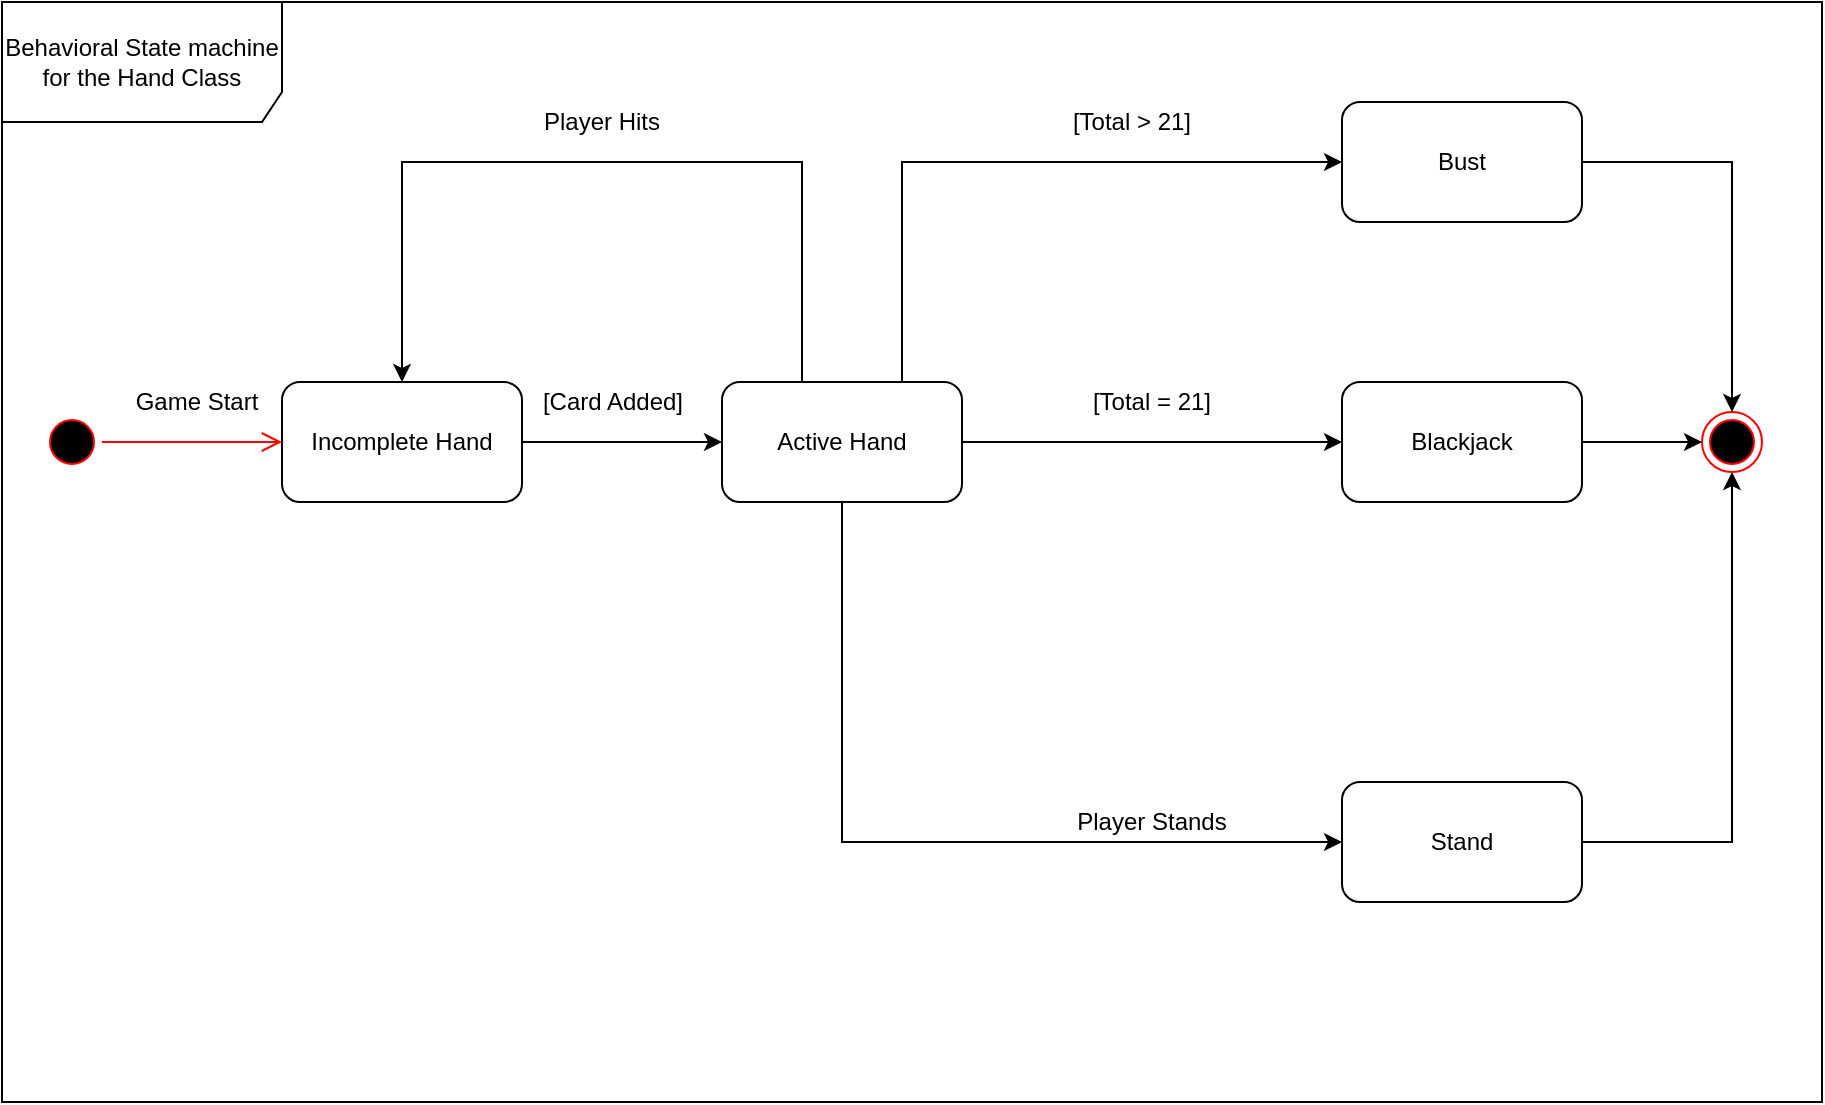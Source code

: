 <mxfile version="15.8.7" type="device"><diagram id="BofiRrhqlntJkCEtRvwA" name="Page-1"><mxGraphModel dx="1038" dy="-1551" grid="1" gridSize="10" guides="1" tooltips="1" connect="1" arrows="1" fold="1" page="1" pageScale="1" pageWidth="850" pageHeight="1100" math="0" shadow="0"><root><mxCell id="0"/><mxCell id="1" parent="0"/><mxCell id="-HWIzzjdWUQZ2PuTyUOU-1" value="Behavioral State machine for the Hand Class" style="shape=umlFrame;whiteSpace=wrap;html=1;width=140;height=60;" parent="1" vertex="1"><mxGeometry x="50" y="2220" width="910" height="550" as="geometry"/></mxCell><mxCell id="-HWIzzjdWUQZ2PuTyUOU-23" style="edgeStyle=orthogonalEdgeStyle;rounded=0;orthogonalLoop=1;jettySize=auto;html=1;entryX=0;entryY=0.5;entryDx=0;entryDy=0;endArrow=classic;endFill=1;" parent="1" source="-HWIzzjdWUQZ2PuTyUOU-3" target="-HWIzzjdWUQZ2PuTyUOU-6" edge="1"><mxGeometry relative="1" as="geometry"/></mxCell><mxCell id="-HWIzzjdWUQZ2PuTyUOU-3" value="Incomplete Hand" style="rounded=1;whiteSpace=wrap;html=1;" parent="1" vertex="1"><mxGeometry x="190" y="2410" width="120" height="60" as="geometry"/></mxCell><mxCell id="-HWIzzjdWUQZ2PuTyUOU-22" style="edgeStyle=orthogonalEdgeStyle;rounded=0;orthogonalLoop=1;jettySize=auto;html=1;entryX=0;entryY=0.5;entryDx=0;entryDy=0;endArrow=classic;endFill=1;" parent="1" source="-HWIzzjdWUQZ2PuTyUOU-6" target="-HWIzzjdWUQZ2PuTyUOU-18" edge="1"><mxGeometry relative="1" as="geometry"/></mxCell><mxCell id="-HWIzzjdWUQZ2PuTyUOU-25" style="edgeStyle=orthogonalEdgeStyle;rounded=0;orthogonalLoop=1;jettySize=auto;html=1;entryX=0;entryY=0.5;entryDx=0;entryDy=0;endArrow=classic;endFill=1;" parent="1" source="-HWIzzjdWUQZ2PuTyUOU-6" target="-HWIzzjdWUQZ2PuTyUOU-8" edge="1"><mxGeometry relative="1" as="geometry"><Array as="points"><mxPoint x="470" y="2640"/></Array></mxGeometry></mxCell><mxCell id="-HWIzzjdWUQZ2PuTyUOU-26" style="edgeStyle=orthogonalEdgeStyle;rounded=0;orthogonalLoop=1;jettySize=auto;html=1;entryX=0;entryY=0.5;entryDx=0;entryDy=0;endArrow=classic;endFill=1;" parent="1" source="-HWIzzjdWUQZ2PuTyUOU-6" target="-HWIzzjdWUQZ2PuTyUOU-24" edge="1"><mxGeometry relative="1" as="geometry"><Array as="points"><mxPoint x="500" y="2300"/></Array></mxGeometry></mxCell><mxCell id="-HWIzzjdWUQZ2PuTyUOU-32" style="edgeStyle=orthogonalEdgeStyle;rounded=0;orthogonalLoop=1;jettySize=auto;html=1;entryX=0.5;entryY=0;entryDx=0;entryDy=0;endArrow=classic;endFill=1;" parent="1" source="-HWIzzjdWUQZ2PuTyUOU-6" target="-HWIzzjdWUQZ2PuTyUOU-3" edge="1"><mxGeometry relative="1" as="geometry"><Array as="points"><mxPoint x="450" y="2300"/><mxPoint x="250" y="2300"/></Array></mxGeometry></mxCell><mxCell id="-HWIzzjdWUQZ2PuTyUOU-6" value="Active Hand" style="rounded=1;whiteSpace=wrap;html=1;" parent="1" vertex="1"><mxGeometry x="410" y="2410" width="120" height="60" as="geometry"/></mxCell><mxCell id="-HWIzzjdWUQZ2PuTyUOU-21" style="edgeStyle=orthogonalEdgeStyle;rounded=0;orthogonalLoop=1;jettySize=auto;html=1;entryX=0.5;entryY=1;entryDx=0;entryDy=0;endArrow=classic;endFill=1;" parent="1" source="-HWIzzjdWUQZ2PuTyUOU-8" target="-HWIzzjdWUQZ2PuTyUOU-11" edge="1"><mxGeometry relative="1" as="geometry"/></mxCell><mxCell id="-HWIzzjdWUQZ2PuTyUOU-8" value="Stand" style="rounded=1;whiteSpace=wrap;html=1;" parent="1" vertex="1"><mxGeometry x="720" y="2610" width="120" height="60" as="geometry"/></mxCell><mxCell id="-HWIzzjdWUQZ2PuTyUOU-9" value="" style="ellipse;html=1;shape=startState;fillColor=#000000;strokeColor=#ff0000;" parent="1" vertex="1"><mxGeometry x="70" y="2425" width="30" height="30" as="geometry"/></mxCell><mxCell id="-HWIzzjdWUQZ2PuTyUOU-10" value="" style="edgeStyle=orthogonalEdgeStyle;html=1;verticalAlign=bottom;endArrow=open;endSize=8;strokeColor=#ff0000;" parent="1" source="-HWIzzjdWUQZ2PuTyUOU-9" target="-HWIzzjdWUQZ2PuTyUOU-3" edge="1"><mxGeometry relative="1" as="geometry"><mxPoint x="75" y="2510" as="targetPoint"/></mxGeometry></mxCell><mxCell id="-HWIzzjdWUQZ2PuTyUOU-11" value="" style="ellipse;html=1;shape=endState;fillColor=#000000;strokeColor=#ff0000;" parent="1" vertex="1"><mxGeometry x="900" y="2425" width="30" height="30" as="geometry"/></mxCell><mxCell id="-HWIzzjdWUQZ2PuTyUOU-12" value="Game Start" style="text;html=1;strokeColor=none;fillColor=none;align=center;verticalAlign=middle;whiteSpace=wrap;rounded=0;" parent="1" vertex="1"><mxGeometry x="110" y="2410" width="75" height="20" as="geometry"/></mxCell><mxCell id="-HWIzzjdWUQZ2PuTyUOU-13" value="[Card Added]" style="text;html=1;strokeColor=none;fillColor=none;align=center;verticalAlign=middle;whiteSpace=wrap;rounded=0;" parent="1" vertex="1"><mxGeometry x="292.5" y="2410" width="125" height="20" as="geometry"/></mxCell><mxCell id="-HWIzzjdWUQZ2PuTyUOU-15" value="Player Stands" style="text;html=1;strokeColor=none;fillColor=none;align=center;verticalAlign=middle;whiteSpace=wrap;rounded=0;" parent="1" vertex="1"><mxGeometry x="550" y="2620" width="150" height="20" as="geometry"/></mxCell><mxCell id="-HWIzzjdWUQZ2PuTyUOU-19" style="edgeStyle=orthogonalEdgeStyle;rounded=0;orthogonalLoop=1;jettySize=auto;html=1;entryX=0;entryY=0.5;entryDx=0;entryDy=0;" parent="1" source="-HWIzzjdWUQZ2PuTyUOU-18" target="-HWIzzjdWUQZ2PuTyUOU-11" edge="1"><mxGeometry relative="1" as="geometry"/></mxCell><mxCell id="-HWIzzjdWUQZ2PuTyUOU-18" value="Blackjack" style="rounded=1;whiteSpace=wrap;html=1;" parent="1" vertex="1"><mxGeometry x="720" y="2410" width="120" height="60" as="geometry"/></mxCell><mxCell id="-HWIzzjdWUQZ2PuTyUOU-29" style="edgeStyle=orthogonalEdgeStyle;rounded=0;orthogonalLoop=1;jettySize=auto;html=1;entryX=0.5;entryY=0;entryDx=0;entryDy=0;endArrow=classic;endFill=1;" parent="1" source="-HWIzzjdWUQZ2PuTyUOU-24" target="-HWIzzjdWUQZ2PuTyUOU-11" edge="1"><mxGeometry relative="1" as="geometry"/></mxCell><mxCell id="-HWIzzjdWUQZ2PuTyUOU-24" value="Bust" style="rounded=1;whiteSpace=wrap;html=1;" parent="1" vertex="1"><mxGeometry x="720" y="2270" width="120" height="60" as="geometry"/></mxCell><mxCell id="-HWIzzjdWUQZ2PuTyUOU-30" value="[Total &amp;gt; 21]" style="text;html=1;strokeColor=none;fillColor=none;align=center;verticalAlign=middle;whiteSpace=wrap;rounded=0;" parent="1" vertex="1"><mxGeometry x="540" y="2270" width="150" height="20" as="geometry"/></mxCell><mxCell id="-HWIzzjdWUQZ2PuTyUOU-31" value="[Total = 21]" style="text;html=1;strokeColor=none;fillColor=none;align=center;verticalAlign=middle;whiteSpace=wrap;rounded=0;" parent="1" vertex="1"><mxGeometry x="550" y="2410" width="150" height="20" as="geometry"/></mxCell><mxCell id="-HWIzzjdWUQZ2PuTyUOU-33" value="Player Hits" style="text;html=1;strokeColor=none;fillColor=none;align=center;verticalAlign=middle;whiteSpace=wrap;rounded=0;" parent="1" vertex="1"><mxGeometry x="275" y="2270" width="150" height="20" as="geometry"/></mxCell></root></mxGraphModel></diagram></mxfile>